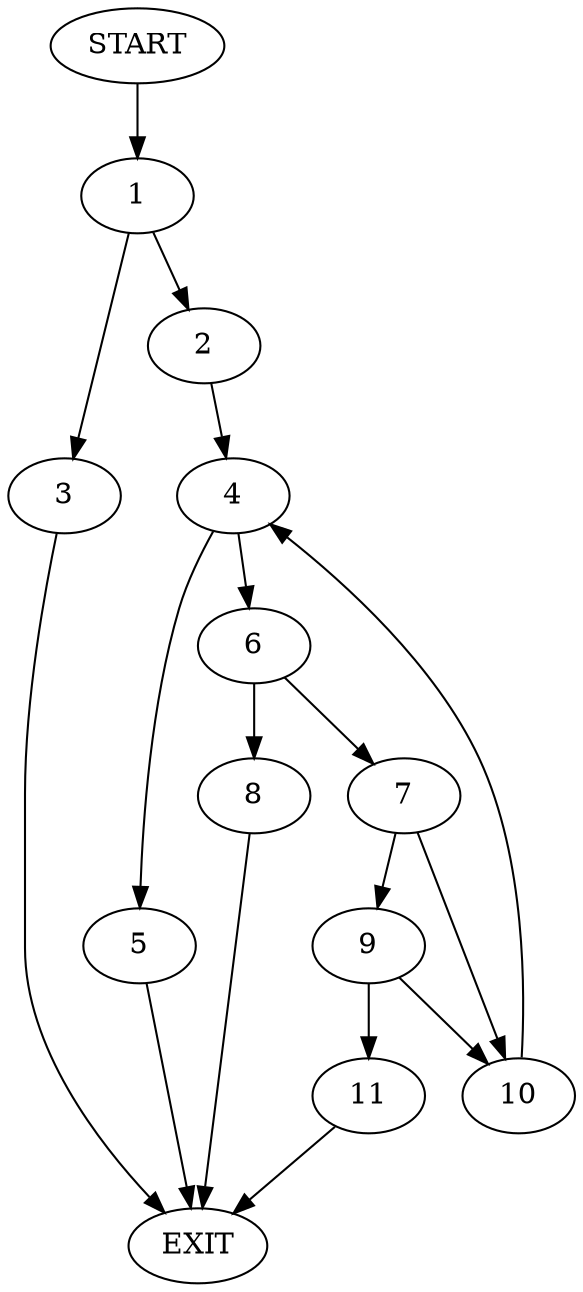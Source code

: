 digraph {
0 [label="START"]
12 [label="EXIT"]
0 -> 1
1 -> 2
1 -> 3
3 -> 12
2 -> 4
4 -> 5
4 -> 6
5 -> 12
6 -> 7
6 -> 8
8 -> 12
7 -> 9
7 -> 10
9 -> 11
9 -> 10
10 -> 4
11 -> 12
}

